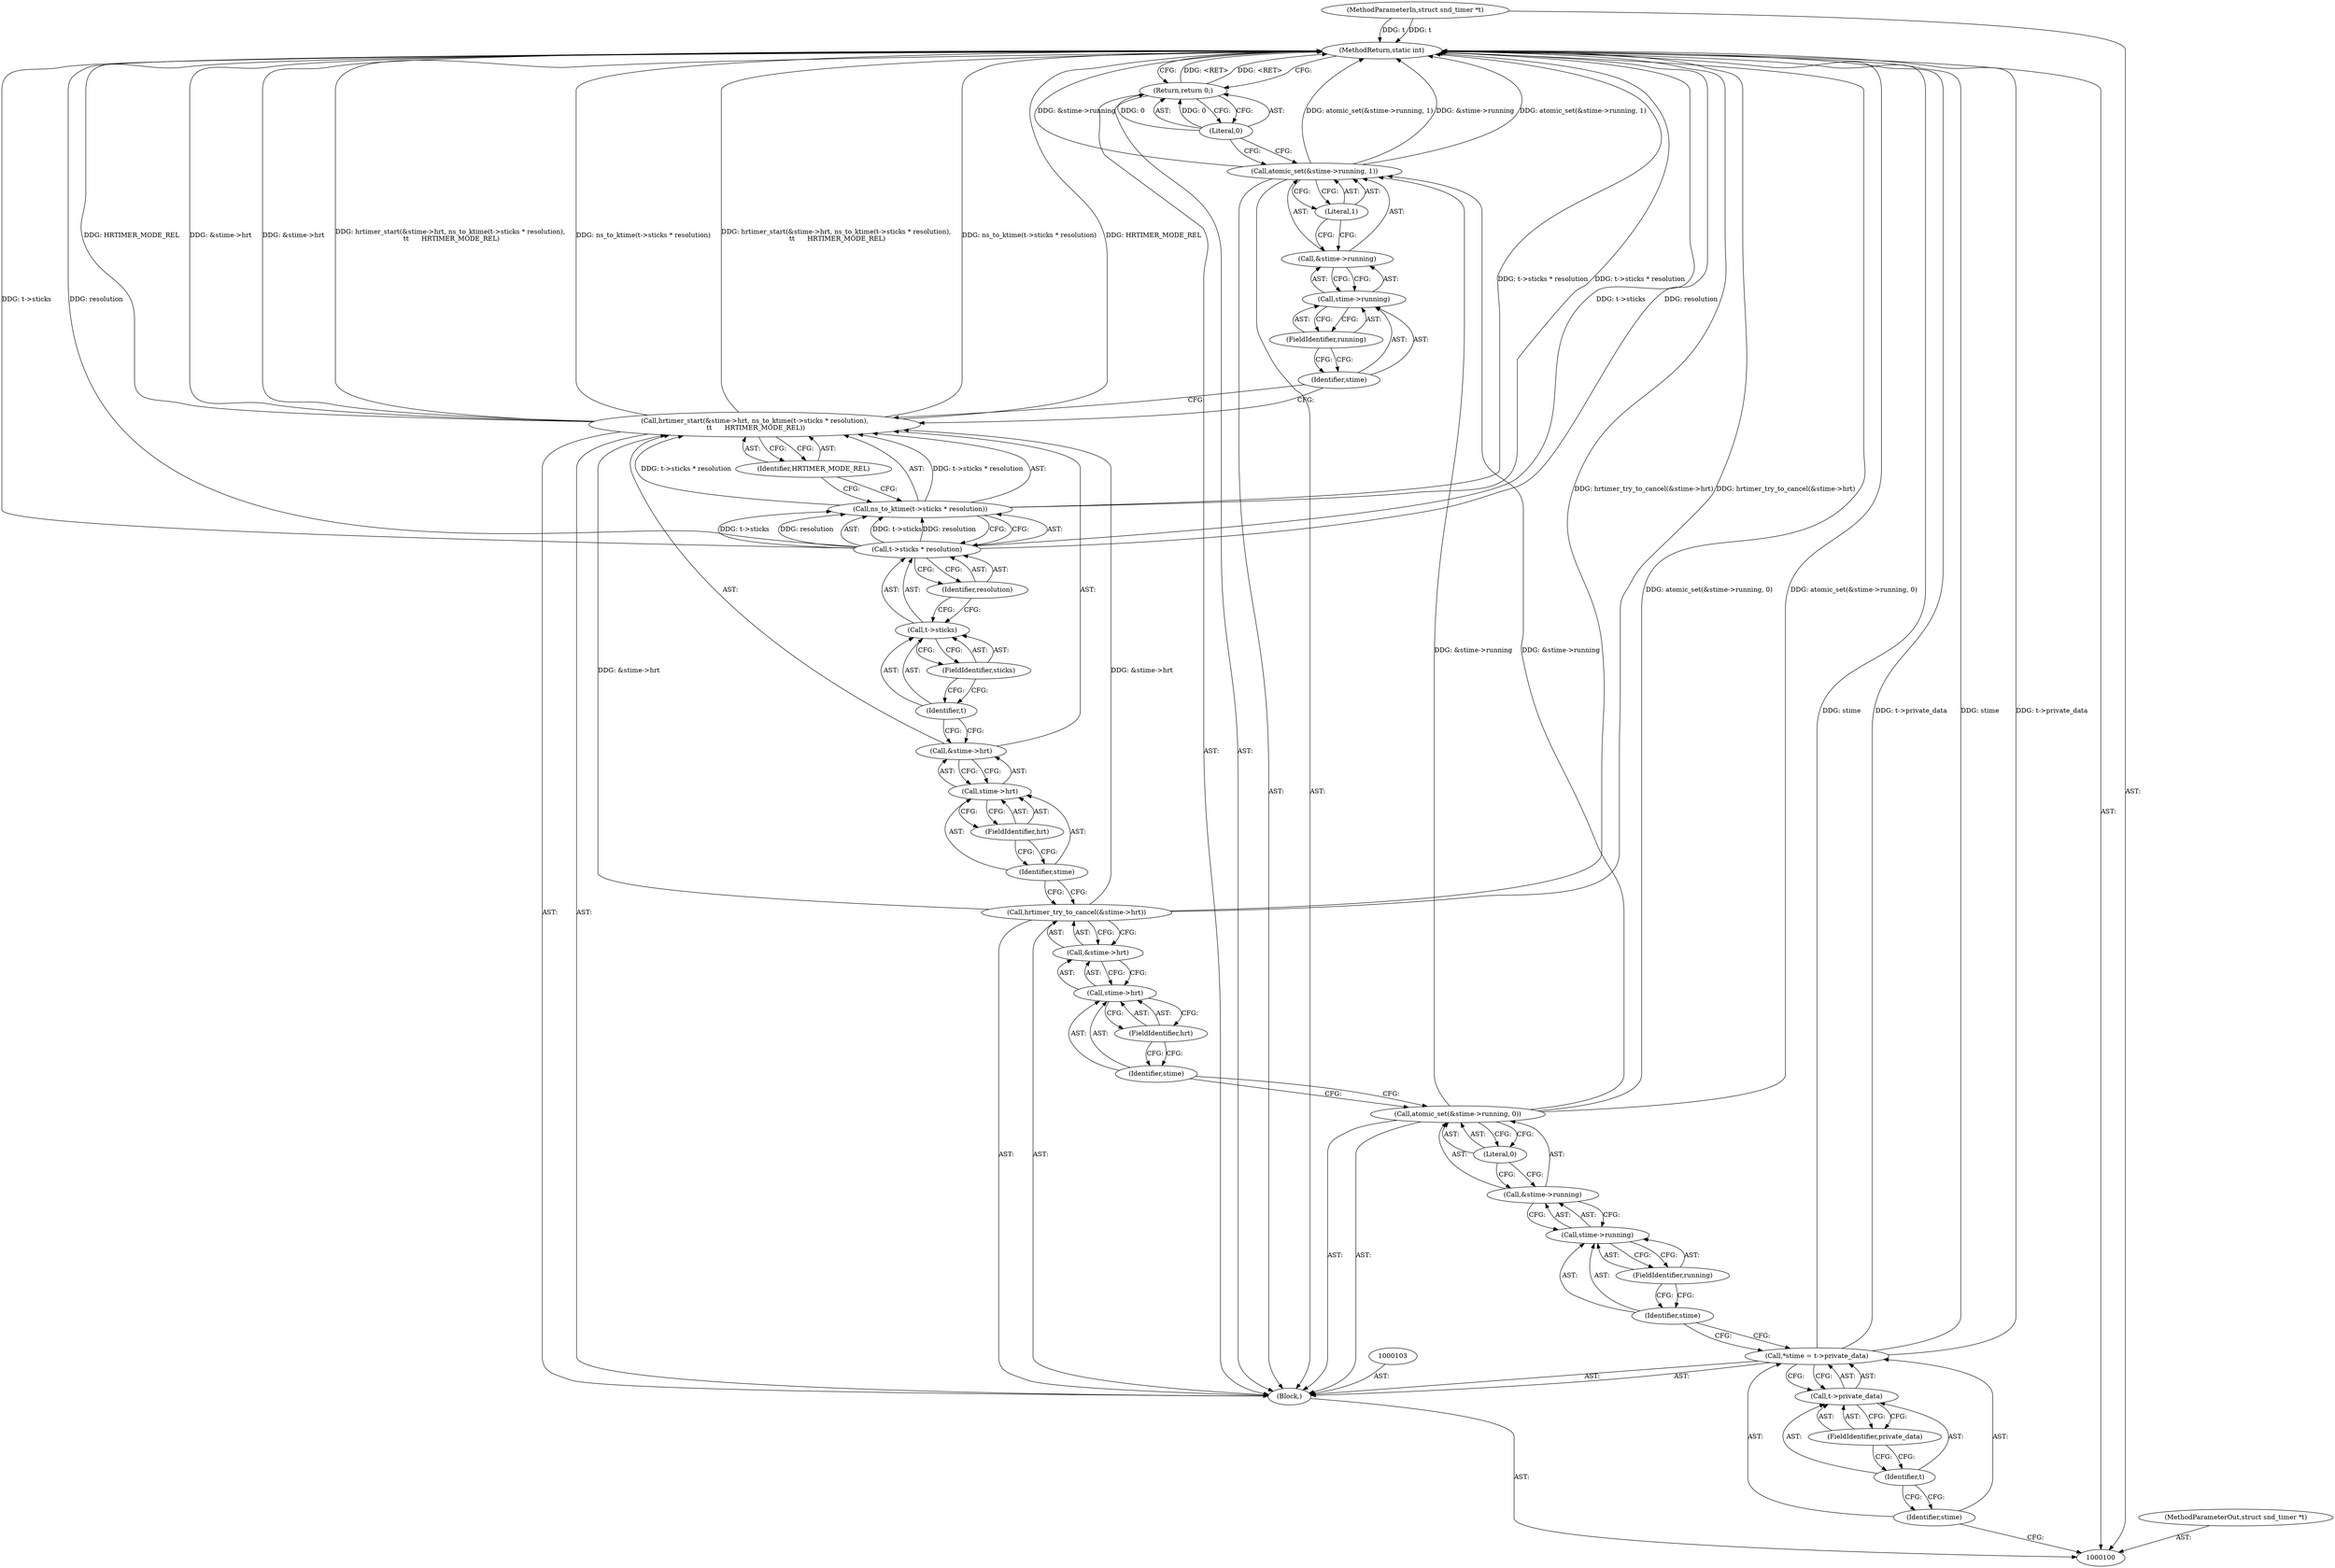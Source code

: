 digraph "0_linux_2ba1fe7a06d3624f9a7586d672b55f08f7c670f3" {
"1000140" [label="(MethodReturn,static int)"];
"1000101" [label="(MethodParameterIn,struct snd_timer *t)"];
"1000186" [label="(MethodParameterOut,struct snd_timer *t)"];
"1000138" [label="(Return,return 0;)"];
"1000139" [label="(Literal,0)"];
"1000102" [label="(Block,)"];
"1000104" [label="(Call,*stime = t->private_data)"];
"1000105" [label="(Identifier,stime)"];
"1000106" [label="(Call,t->private_data)"];
"1000107" [label="(Identifier,t)"];
"1000108" [label="(FieldIdentifier,private_data)"];
"1000110" [label="(Call,&stime->running)"];
"1000111" [label="(Call,stime->running)"];
"1000112" [label="(Identifier,stime)"];
"1000109" [label="(Call,atomic_set(&stime->running, 0))"];
"1000113" [label="(FieldIdentifier,running)"];
"1000114" [label="(Literal,0)"];
"1000115" [label="(Call,hrtimer_try_to_cancel(&stime->hrt))"];
"1000116" [label="(Call,&stime->hrt)"];
"1000117" [label="(Call,stime->hrt)"];
"1000118" [label="(Identifier,stime)"];
"1000119" [label="(FieldIdentifier,hrt)"];
"1000121" [label="(Call,&stime->hrt)"];
"1000122" [label="(Call,stime->hrt)"];
"1000123" [label="(Identifier,stime)"];
"1000120" [label="(Call,hrtimer_start(&stime->hrt, ns_to_ktime(t->sticks * resolution),\n \t\t      HRTIMER_MODE_REL))"];
"1000124" [label="(FieldIdentifier,hrt)"];
"1000125" [label="(Call,ns_to_ktime(t->sticks * resolution))"];
"1000126" [label="(Call,t->sticks * resolution)"];
"1000127" [label="(Call,t->sticks)"];
"1000128" [label="(Identifier,t)"];
"1000129" [label="(FieldIdentifier,sticks)"];
"1000130" [label="(Identifier,resolution)"];
"1000131" [label="(Identifier,HRTIMER_MODE_REL)"];
"1000133" [label="(Call,&stime->running)"];
"1000134" [label="(Call,stime->running)"];
"1000135" [label="(Identifier,stime)"];
"1000132" [label="(Call,atomic_set(&stime->running, 1))"];
"1000136" [label="(FieldIdentifier,running)"];
"1000137" [label="(Literal,1)"];
"1000140" -> "1000100"  [label="AST: "];
"1000140" -> "1000138"  [label="CFG: "];
"1000120" -> "1000140"  [label="DDG: ns_to_ktime(t->sticks * resolution)"];
"1000120" -> "1000140"  [label="DDG: HRTIMER_MODE_REL"];
"1000120" -> "1000140"  [label="DDG: &stime->hrt"];
"1000120" -> "1000140"  [label="DDG: hrtimer_start(&stime->hrt, ns_to_ktime(t->sticks * resolution),\n \t\t      HRTIMER_MODE_REL)"];
"1000104" -> "1000140"  [label="DDG: stime"];
"1000104" -> "1000140"  [label="DDG: t->private_data"];
"1000132" -> "1000140"  [label="DDG: atomic_set(&stime->running, 1)"];
"1000132" -> "1000140"  [label="DDG: &stime->running"];
"1000126" -> "1000140"  [label="DDG: t->sticks"];
"1000126" -> "1000140"  [label="DDG: resolution"];
"1000125" -> "1000140"  [label="DDG: t->sticks * resolution"];
"1000115" -> "1000140"  [label="DDG: hrtimer_try_to_cancel(&stime->hrt)"];
"1000101" -> "1000140"  [label="DDG: t"];
"1000109" -> "1000140"  [label="DDG: atomic_set(&stime->running, 0)"];
"1000138" -> "1000140"  [label="DDG: <RET>"];
"1000101" -> "1000100"  [label="AST: "];
"1000101" -> "1000140"  [label="DDG: t"];
"1000186" -> "1000100"  [label="AST: "];
"1000138" -> "1000102"  [label="AST: "];
"1000138" -> "1000139"  [label="CFG: "];
"1000139" -> "1000138"  [label="AST: "];
"1000140" -> "1000138"  [label="CFG: "];
"1000138" -> "1000140"  [label="DDG: <RET>"];
"1000139" -> "1000138"  [label="DDG: 0"];
"1000139" -> "1000138"  [label="AST: "];
"1000139" -> "1000132"  [label="CFG: "];
"1000138" -> "1000139"  [label="CFG: "];
"1000139" -> "1000138"  [label="DDG: 0"];
"1000102" -> "1000100"  [label="AST: "];
"1000103" -> "1000102"  [label="AST: "];
"1000104" -> "1000102"  [label="AST: "];
"1000109" -> "1000102"  [label="AST: "];
"1000115" -> "1000102"  [label="AST: "];
"1000120" -> "1000102"  [label="AST: "];
"1000132" -> "1000102"  [label="AST: "];
"1000138" -> "1000102"  [label="AST: "];
"1000104" -> "1000102"  [label="AST: "];
"1000104" -> "1000106"  [label="CFG: "];
"1000105" -> "1000104"  [label="AST: "];
"1000106" -> "1000104"  [label="AST: "];
"1000112" -> "1000104"  [label="CFG: "];
"1000104" -> "1000140"  [label="DDG: stime"];
"1000104" -> "1000140"  [label="DDG: t->private_data"];
"1000105" -> "1000104"  [label="AST: "];
"1000105" -> "1000100"  [label="CFG: "];
"1000107" -> "1000105"  [label="CFG: "];
"1000106" -> "1000104"  [label="AST: "];
"1000106" -> "1000108"  [label="CFG: "];
"1000107" -> "1000106"  [label="AST: "];
"1000108" -> "1000106"  [label="AST: "];
"1000104" -> "1000106"  [label="CFG: "];
"1000107" -> "1000106"  [label="AST: "];
"1000107" -> "1000105"  [label="CFG: "];
"1000108" -> "1000107"  [label="CFG: "];
"1000108" -> "1000106"  [label="AST: "];
"1000108" -> "1000107"  [label="CFG: "];
"1000106" -> "1000108"  [label="CFG: "];
"1000110" -> "1000109"  [label="AST: "];
"1000110" -> "1000111"  [label="CFG: "];
"1000111" -> "1000110"  [label="AST: "];
"1000114" -> "1000110"  [label="CFG: "];
"1000111" -> "1000110"  [label="AST: "];
"1000111" -> "1000113"  [label="CFG: "];
"1000112" -> "1000111"  [label="AST: "];
"1000113" -> "1000111"  [label="AST: "];
"1000110" -> "1000111"  [label="CFG: "];
"1000112" -> "1000111"  [label="AST: "];
"1000112" -> "1000104"  [label="CFG: "];
"1000113" -> "1000112"  [label="CFG: "];
"1000109" -> "1000102"  [label="AST: "];
"1000109" -> "1000114"  [label="CFG: "];
"1000110" -> "1000109"  [label="AST: "];
"1000114" -> "1000109"  [label="AST: "];
"1000118" -> "1000109"  [label="CFG: "];
"1000109" -> "1000140"  [label="DDG: atomic_set(&stime->running, 0)"];
"1000109" -> "1000132"  [label="DDG: &stime->running"];
"1000113" -> "1000111"  [label="AST: "];
"1000113" -> "1000112"  [label="CFG: "];
"1000111" -> "1000113"  [label="CFG: "];
"1000114" -> "1000109"  [label="AST: "];
"1000114" -> "1000110"  [label="CFG: "];
"1000109" -> "1000114"  [label="CFG: "];
"1000115" -> "1000102"  [label="AST: "];
"1000115" -> "1000116"  [label="CFG: "];
"1000116" -> "1000115"  [label="AST: "];
"1000123" -> "1000115"  [label="CFG: "];
"1000115" -> "1000140"  [label="DDG: hrtimer_try_to_cancel(&stime->hrt)"];
"1000115" -> "1000120"  [label="DDG: &stime->hrt"];
"1000116" -> "1000115"  [label="AST: "];
"1000116" -> "1000117"  [label="CFG: "];
"1000117" -> "1000116"  [label="AST: "];
"1000115" -> "1000116"  [label="CFG: "];
"1000117" -> "1000116"  [label="AST: "];
"1000117" -> "1000119"  [label="CFG: "];
"1000118" -> "1000117"  [label="AST: "];
"1000119" -> "1000117"  [label="AST: "];
"1000116" -> "1000117"  [label="CFG: "];
"1000118" -> "1000117"  [label="AST: "];
"1000118" -> "1000109"  [label="CFG: "];
"1000119" -> "1000118"  [label="CFG: "];
"1000119" -> "1000117"  [label="AST: "];
"1000119" -> "1000118"  [label="CFG: "];
"1000117" -> "1000119"  [label="CFG: "];
"1000121" -> "1000120"  [label="AST: "];
"1000121" -> "1000122"  [label="CFG: "];
"1000122" -> "1000121"  [label="AST: "];
"1000128" -> "1000121"  [label="CFG: "];
"1000122" -> "1000121"  [label="AST: "];
"1000122" -> "1000124"  [label="CFG: "];
"1000123" -> "1000122"  [label="AST: "];
"1000124" -> "1000122"  [label="AST: "];
"1000121" -> "1000122"  [label="CFG: "];
"1000123" -> "1000122"  [label="AST: "];
"1000123" -> "1000115"  [label="CFG: "];
"1000124" -> "1000123"  [label="CFG: "];
"1000120" -> "1000102"  [label="AST: "];
"1000120" -> "1000131"  [label="CFG: "];
"1000121" -> "1000120"  [label="AST: "];
"1000125" -> "1000120"  [label="AST: "];
"1000131" -> "1000120"  [label="AST: "];
"1000135" -> "1000120"  [label="CFG: "];
"1000120" -> "1000140"  [label="DDG: ns_to_ktime(t->sticks * resolution)"];
"1000120" -> "1000140"  [label="DDG: HRTIMER_MODE_REL"];
"1000120" -> "1000140"  [label="DDG: &stime->hrt"];
"1000120" -> "1000140"  [label="DDG: hrtimer_start(&stime->hrt, ns_to_ktime(t->sticks * resolution),\n \t\t      HRTIMER_MODE_REL)"];
"1000115" -> "1000120"  [label="DDG: &stime->hrt"];
"1000125" -> "1000120"  [label="DDG: t->sticks * resolution"];
"1000124" -> "1000122"  [label="AST: "];
"1000124" -> "1000123"  [label="CFG: "];
"1000122" -> "1000124"  [label="CFG: "];
"1000125" -> "1000120"  [label="AST: "];
"1000125" -> "1000126"  [label="CFG: "];
"1000126" -> "1000125"  [label="AST: "];
"1000131" -> "1000125"  [label="CFG: "];
"1000125" -> "1000140"  [label="DDG: t->sticks * resolution"];
"1000125" -> "1000120"  [label="DDG: t->sticks * resolution"];
"1000126" -> "1000125"  [label="DDG: t->sticks"];
"1000126" -> "1000125"  [label="DDG: resolution"];
"1000126" -> "1000125"  [label="AST: "];
"1000126" -> "1000130"  [label="CFG: "];
"1000127" -> "1000126"  [label="AST: "];
"1000130" -> "1000126"  [label="AST: "];
"1000125" -> "1000126"  [label="CFG: "];
"1000126" -> "1000140"  [label="DDG: t->sticks"];
"1000126" -> "1000140"  [label="DDG: resolution"];
"1000126" -> "1000125"  [label="DDG: t->sticks"];
"1000126" -> "1000125"  [label="DDG: resolution"];
"1000127" -> "1000126"  [label="AST: "];
"1000127" -> "1000129"  [label="CFG: "];
"1000128" -> "1000127"  [label="AST: "];
"1000129" -> "1000127"  [label="AST: "];
"1000130" -> "1000127"  [label="CFG: "];
"1000128" -> "1000127"  [label="AST: "];
"1000128" -> "1000121"  [label="CFG: "];
"1000129" -> "1000128"  [label="CFG: "];
"1000129" -> "1000127"  [label="AST: "];
"1000129" -> "1000128"  [label="CFG: "];
"1000127" -> "1000129"  [label="CFG: "];
"1000130" -> "1000126"  [label="AST: "];
"1000130" -> "1000127"  [label="CFG: "];
"1000126" -> "1000130"  [label="CFG: "];
"1000131" -> "1000120"  [label="AST: "];
"1000131" -> "1000125"  [label="CFG: "];
"1000120" -> "1000131"  [label="CFG: "];
"1000133" -> "1000132"  [label="AST: "];
"1000133" -> "1000134"  [label="CFG: "];
"1000134" -> "1000133"  [label="AST: "];
"1000137" -> "1000133"  [label="CFG: "];
"1000134" -> "1000133"  [label="AST: "];
"1000134" -> "1000136"  [label="CFG: "];
"1000135" -> "1000134"  [label="AST: "];
"1000136" -> "1000134"  [label="AST: "];
"1000133" -> "1000134"  [label="CFG: "];
"1000135" -> "1000134"  [label="AST: "];
"1000135" -> "1000120"  [label="CFG: "];
"1000136" -> "1000135"  [label="CFG: "];
"1000132" -> "1000102"  [label="AST: "];
"1000132" -> "1000137"  [label="CFG: "];
"1000133" -> "1000132"  [label="AST: "];
"1000137" -> "1000132"  [label="AST: "];
"1000139" -> "1000132"  [label="CFG: "];
"1000132" -> "1000140"  [label="DDG: atomic_set(&stime->running, 1)"];
"1000132" -> "1000140"  [label="DDG: &stime->running"];
"1000109" -> "1000132"  [label="DDG: &stime->running"];
"1000136" -> "1000134"  [label="AST: "];
"1000136" -> "1000135"  [label="CFG: "];
"1000134" -> "1000136"  [label="CFG: "];
"1000137" -> "1000132"  [label="AST: "];
"1000137" -> "1000133"  [label="CFG: "];
"1000132" -> "1000137"  [label="CFG: "];
}
